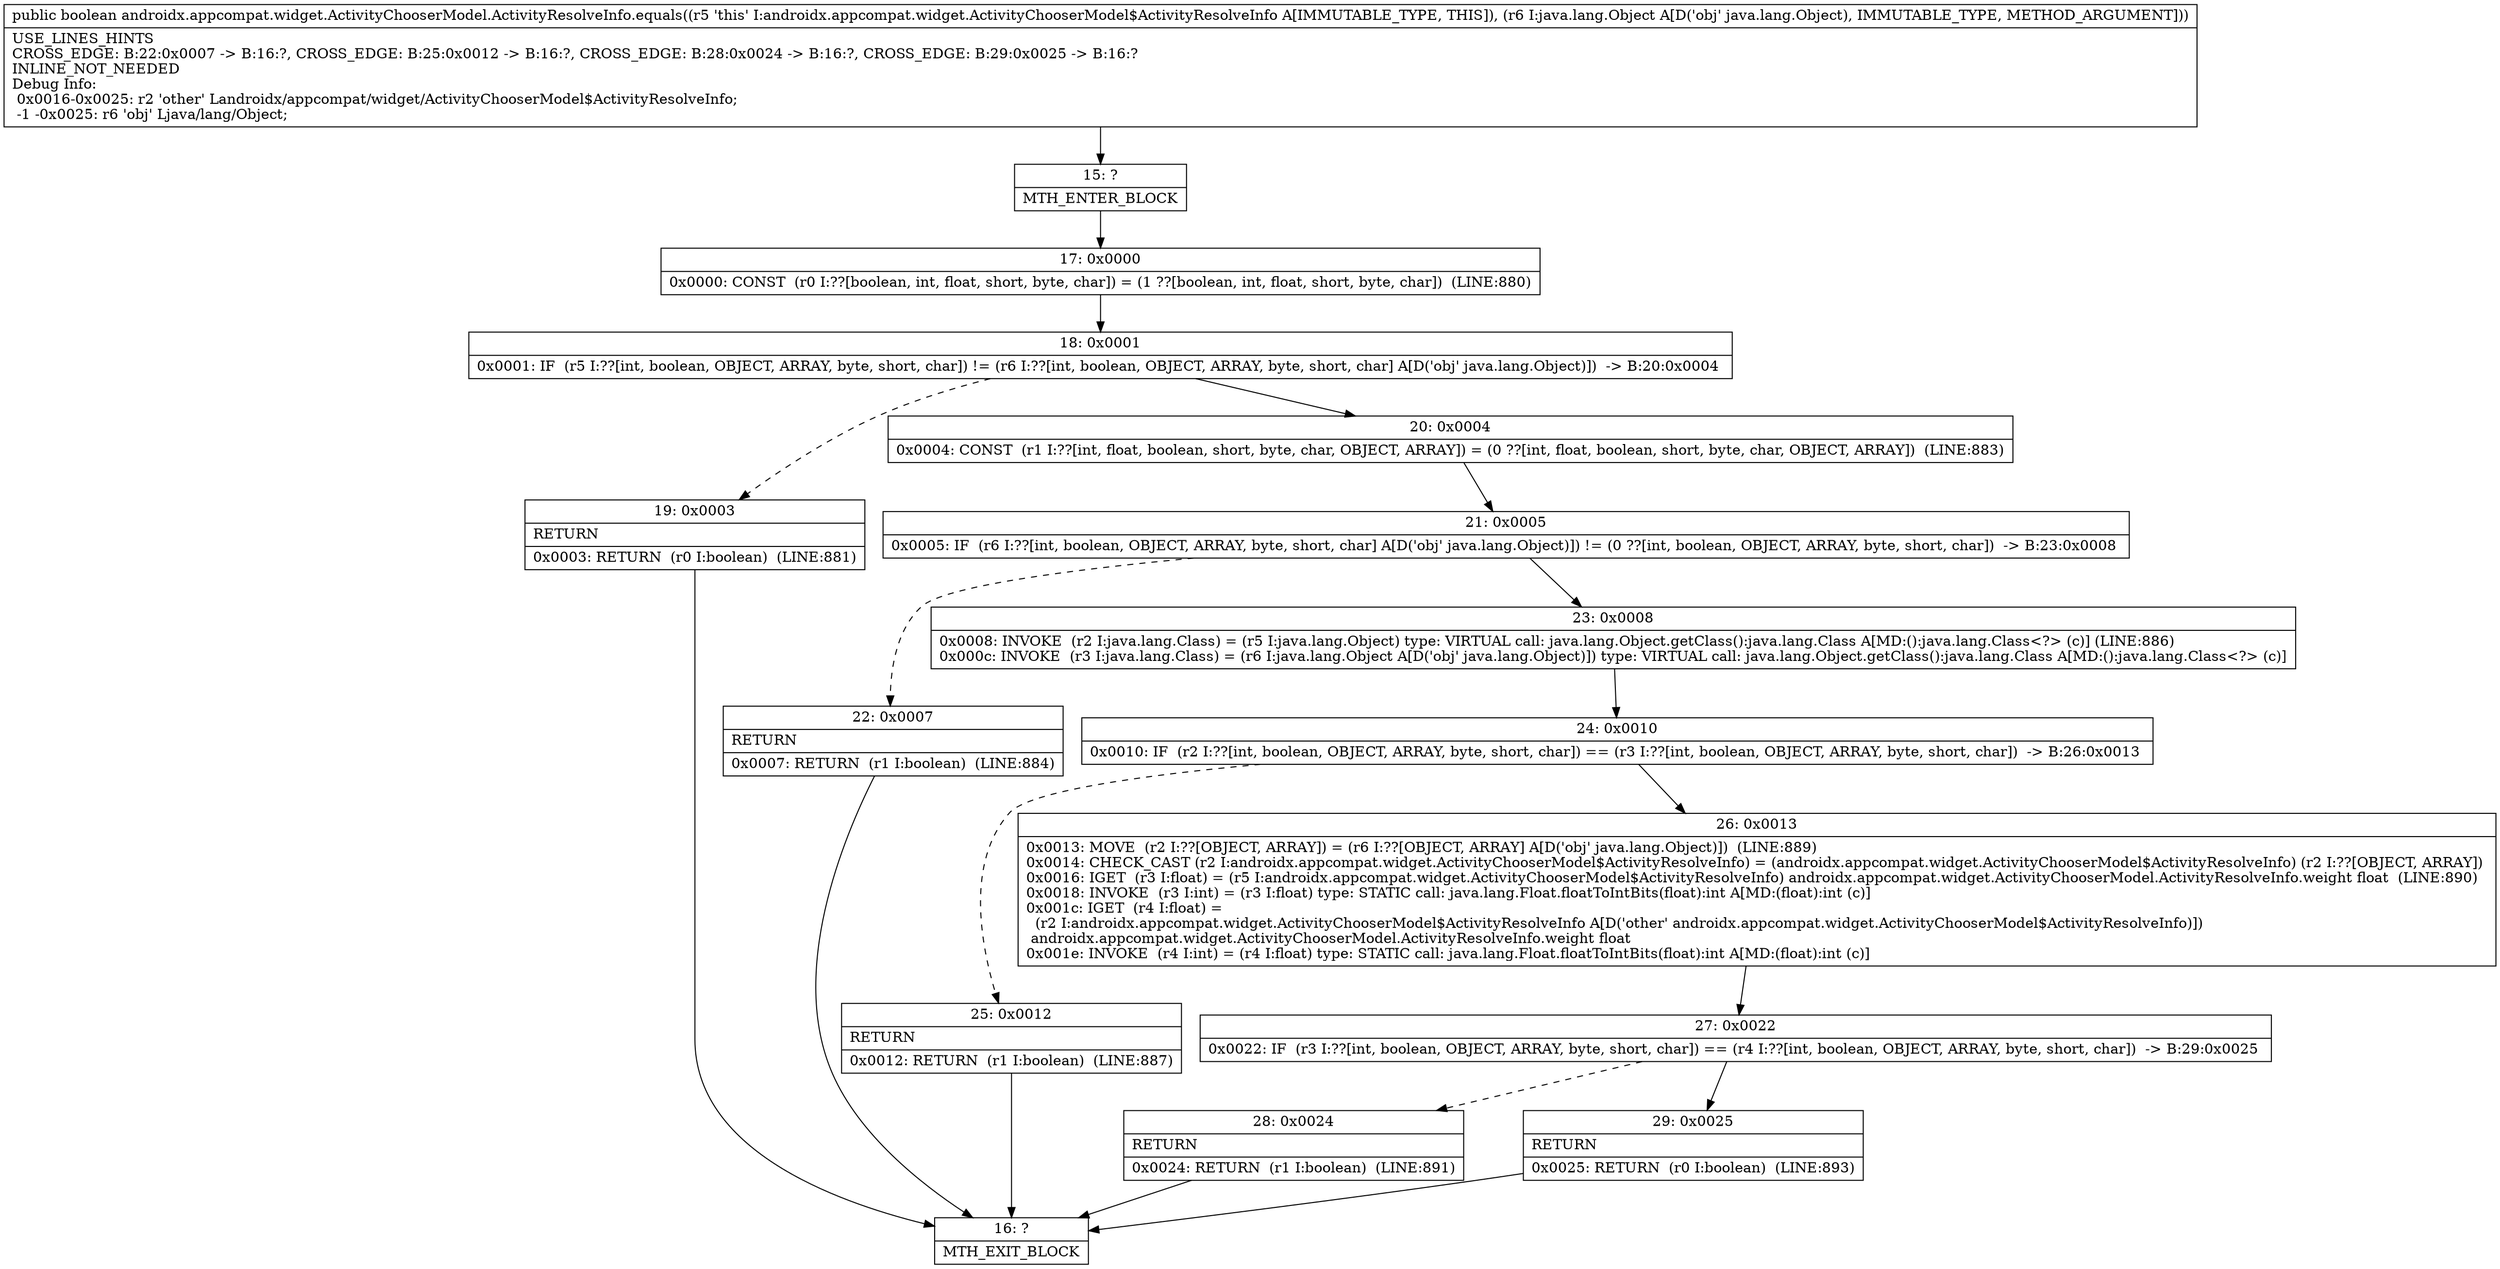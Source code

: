 digraph "CFG forandroidx.appcompat.widget.ActivityChooserModel.ActivityResolveInfo.equals(Ljava\/lang\/Object;)Z" {
Node_15 [shape=record,label="{15\:\ ?|MTH_ENTER_BLOCK\l}"];
Node_17 [shape=record,label="{17\:\ 0x0000|0x0000: CONST  (r0 I:??[boolean, int, float, short, byte, char]) = (1 ??[boolean, int, float, short, byte, char])  (LINE:880)\l}"];
Node_18 [shape=record,label="{18\:\ 0x0001|0x0001: IF  (r5 I:??[int, boolean, OBJECT, ARRAY, byte, short, char]) != (r6 I:??[int, boolean, OBJECT, ARRAY, byte, short, char] A[D('obj' java.lang.Object)])  \-\> B:20:0x0004 \l}"];
Node_19 [shape=record,label="{19\:\ 0x0003|RETURN\l|0x0003: RETURN  (r0 I:boolean)  (LINE:881)\l}"];
Node_16 [shape=record,label="{16\:\ ?|MTH_EXIT_BLOCK\l}"];
Node_20 [shape=record,label="{20\:\ 0x0004|0x0004: CONST  (r1 I:??[int, float, boolean, short, byte, char, OBJECT, ARRAY]) = (0 ??[int, float, boolean, short, byte, char, OBJECT, ARRAY])  (LINE:883)\l}"];
Node_21 [shape=record,label="{21\:\ 0x0005|0x0005: IF  (r6 I:??[int, boolean, OBJECT, ARRAY, byte, short, char] A[D('obj' java.lang.Object)]) != (0 ??[int, boolean, OBJECT, ARRAY, byte, short, char])  \-\> B:23:0x0008 \l}"];
Node_22 [shape=record,label="{22\:\ 0x0007|RETURN\l|0x0007: RETURN  (r1 I:boolean)  (LINE:884)\l}"];
Node_23 [shape=record,label="{23\:\ 0x0008|0x0008: INVOKE  (r2 I:java.lang.Class) = (r5 I:java.lang.Object) type: VIRTUAL call: java.lang.Object.getClass():java.lang.Class A[MD:():java.lang.Class\<?\> (c)] (LINE:886)\l0x000c: INVOKE  (r3 I:java.lang.Class) = (r6 I:java.lang.Object A[D('obj' java.lang.Object)]) type: VIRTUAL call: java.lang.Object.getClass():java.lang.Class A[MD:():java.lang.Class\<?\> (c)]\l}"];
Node_24 [shape=record,label="{24\:\ 0x0010|0x0010: IF  (r2 I:??[int, boolean, OBJECT, ARRAY, byte, short, char]) == (r3 I:??[int, boolean, OBJECT, ARRAY, byte, short, char])  \-\> B:26:0x0013 \l}"];
Node_25 [shape=record,label="{25\:\ 0x0012|RETURN\l|0x0012: RETURN  (r1 I:boolean)  (LINE:887)\l}"];
Node_26 [shape=record,label="{26\:\ 0x0013|0x0013: MOVE  (r2 I:??[OBJECT, ARRAY]) = (r6 I:??[OBJECT, ARRAY] A[D('obj' java.lang.Object)])  (LINE:889)\l0x0014: CHECK_CAST (r2 I:androidx.appcompat.widget.ActivityChooserModel$ActivityResolveInfo) = (androidx.appcompat.widget.ActivityChooserModel$ActivityResolveInfo) (r2 I:??[OBJECT, ARRAY]) \l0x0016: IGET  (r3 I:float) = (r5 I:androidx.appcompat.widget.ActivityChooserModel$ActivityResolveInfo) androidx.appcompat.widget.ActivityChooserModel.ActivityResolveInfo.weight float  (LINE:890)\l0x0018: INVOKE  (r3 I:int) = (r3 I:float) type: STATIC call: java.lang.Float.floatToIntBits(float):int A[MD:(float):int (c)]\l0x001c: IGET  (r4 I:float) = \l  (r2 I:androidx.appcompat.widget.ActivityChooserModel$ActivityResolveInfo A[D('other' androidx.appcompat.widget.ActivityChooserModel$ActivityResolveInfo)])\l androidx.appcompat.widget.ActivityChooserModel.ActivityResolveInfo.weight float \l0x001e: INVOKE  (r4 I:int) = (r4 I:float) type: STATIC call: java.lang.Float.floatToIntBits(float):int A[MD:(float):int (c)]\l}"];
Node_27 [shape=record,label="{27\:\ 0x0022|0x0022: IF  (r3 I:??[int, boolean, OBJECT, ARRAY, byte, short, char]) == (r4 I:??[int, boolean, OBJECT, ARRAY, byte, short, char])  \-\> B:29:0x0025 \l}"];
Node_28 [shape=record,label="{28\:\ 0x0024|RETURN\l|0x0024: RETURN  (r1 I:boolean)  (LINE:891)\l}"];
Node_29 [shape=record,label="{29\:\ 0x0025|RETURN\l|0x0025: RETURN  (r0 I:boolean)  (LINE:893)\l}"];
MethodNode[shape=record,label="{public boolean androidx.appcompat.widget.ActivityChooserModel.ActivityResolveInfo.equals((r5 'this' I:androidx.appcompat.widget.ActivityChooserModel$ActivityResolveInfo A[IMMUTABLE_TYPE, THIS]), (r6 I:java.lang.Object A[D('obj' java.lang.Object), IMMUTABLE_TYPE, METHOD_ARGUMENT]))  | USE_LINES_HINTS\lCROSS_EDGE: B:22:0x0007 \-\> B:16:?, CROSS_EDGE: B:25:0x0012 \-\> B:16:?, CROSS_EDGE: B:28:0x0024 \-\> B:16:?, CROSS_EDGE: B:29:0x0025 \-\> B:16:?\lINLINE_NOT_NEEDED\lDebug Info:\l  0x0016\-0x0025: r2 'other' Landroidx\/appcompat\/widget\/ActivityChooserModel$ActivityResolveInfo;\l  \-1 \-0x0025: r6 'obj' Ljava\/lang\/Object;\l}"];
MethodNode -> Node_15;Node_15 -> Node_17;
Node_17 -> Node_18;
Node_18 -> Node_19[style=dashed];
Node_18 -> Node_20;
Node_19 -> Node_16;
Node_20 -> Node_21;
Node_21 -> Node_22[style=dashed];
Node_21 -> Node_23;
Node_22 -> Node_16;
Node_23 -> Node_24;
Node_24 -> Node_25[style=dashed];
Node_24 -> Node_26;
Node_25 -> Node_16;
Node_26 -> Node_27;
Node_27 -> Node_28[style=dashed];
Node_27 -> Node_29;
Node_28 -> Node_16;
Node_29 -> Node_16;
}

